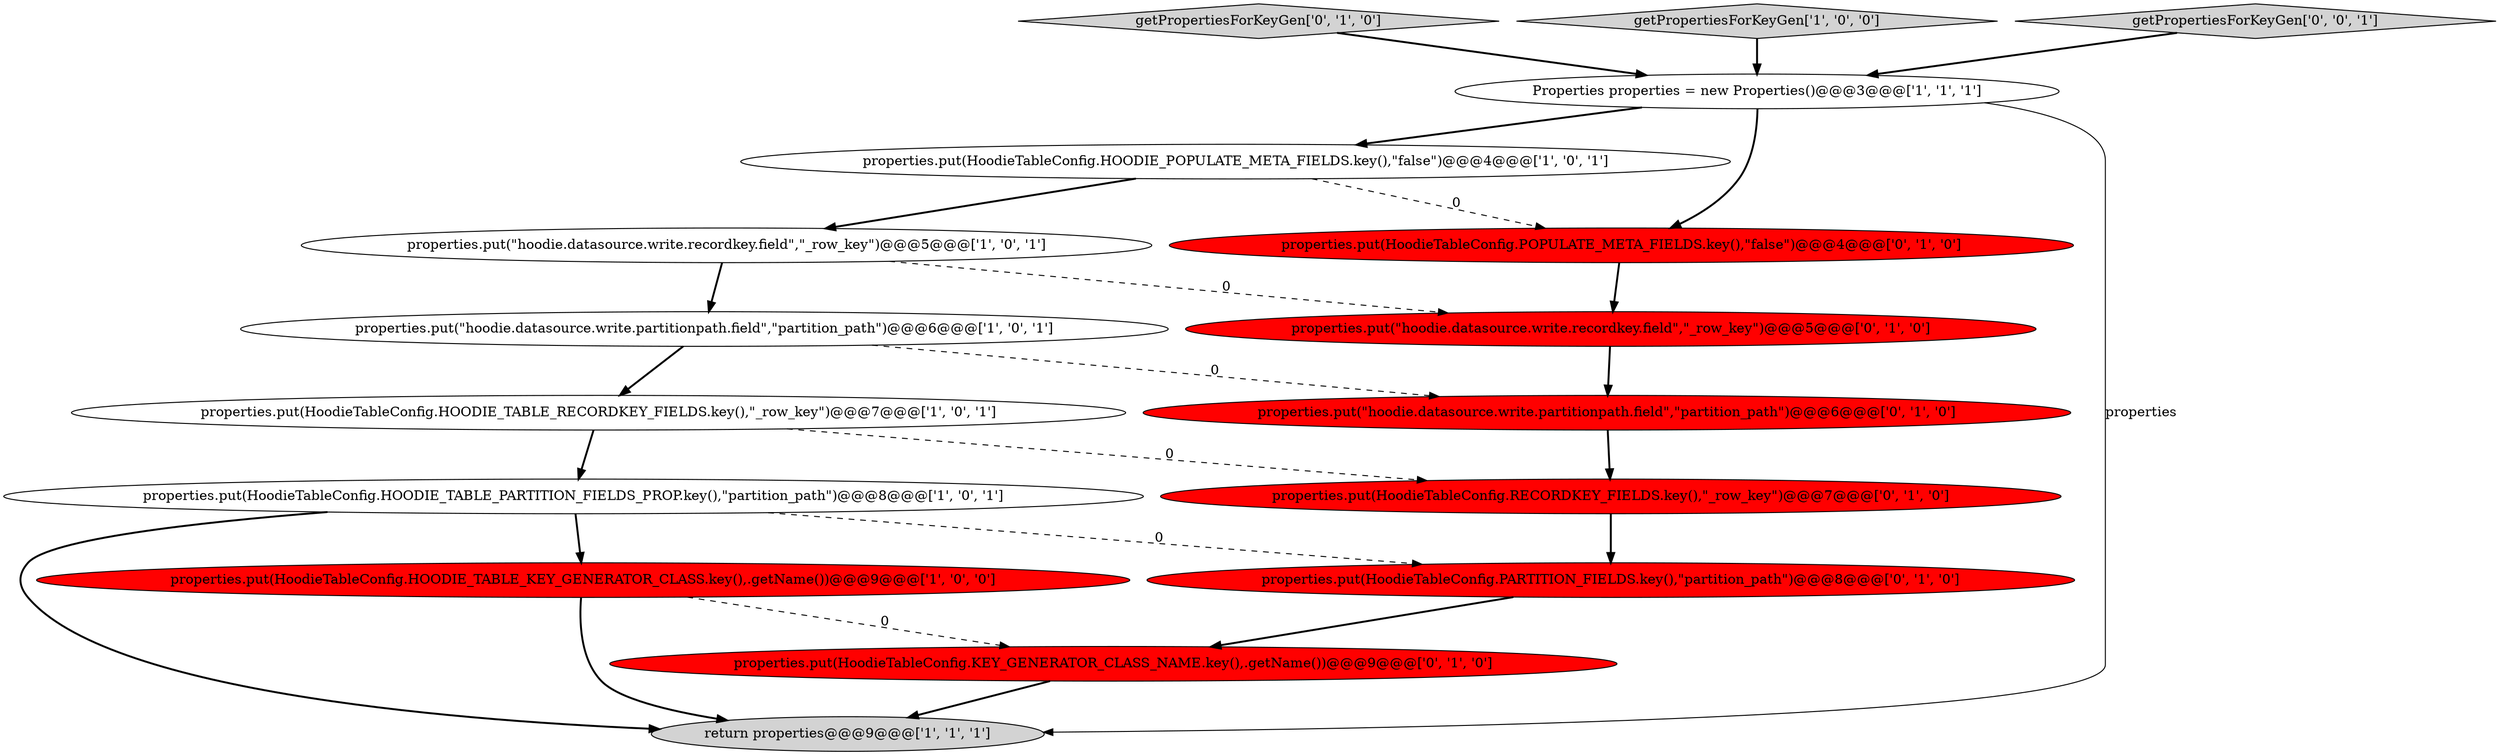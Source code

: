 digraph {
14 [style = filled, label = "properties.put(HoodieTableConfig.RECORDKEY_FIELDS.key(),\"_row_key\")@@@7@@@['0', '1', '0']", fillcolor = red, shape = ellipse image = "AAA1AAABBB2BBB"];
15 [style = filled, label = "getPropertiesForKeyGen['0', '1', '0']", fillcolor = lightgray, shape = diamond image = "AAA0AAABBB2BBB"];
13 [style = filled, label = "properties.put(HoodieTableConfig.PARTITION_FIELDS.key(),\"partition_path\")@@@8@@@['0', '1', '0']", fillcolor = red, shape = ellipse image = "AAA1AAABBB2BBB"];
5 [style = filled, label = "properties.put(\"hoodie.datasource.write.partitionpath.field\",\"partition_path\")@@@6@@@['1', '0', '1']", fillcolor = white, shape = ellipse image = "AAA0AAABBB1BBB"];
2 [style = filled, label = "getPropertiesForKeyGen['1', '0', '0']", fillcolor = lightgray, shape = diamond image = "AAA0AAABBB1BBB"];
0 [style = filled, label = "properties.put(HoodieTableConfig.HOODIE_POPULATE_META_FIELDS.key(),\"false\")@@@4@@@['1', '0', '1']", fillcolor = white, shape = ellipse image = "AAA0AAABBB1BBB"];
10 [style = filled, label = "properties.put(HoodieTableConfig.KEY_GENERATOR_CLASS_NAME.key(),.getName())@@@9@@@['0', '1', '0']", fillcolor = red, shape = ellipse image = "AAA1AAABBB2BBB"];
11 [style = filled, label = "properties.put(HoodieTableConfig.POPULATE_META_FIELDS.key(),\"false\")@@@4@@@['0', '1', '0']", fillcolor = red, shape = ellipse image = "AAA1AAABBB2BBB"];
6 [style = filled, label = "properties.put(\"hoodie.datasource.write.recordkey.field\",\"_row_key\")@@@5@@@['1', '0', '1']", fillcolor = white, shape = ellipse image = "AAA0AAABBB1BBB"];
3 [style = filled, label = "properties.put(HoodieTableConfig.HOODIE_TABLE_PARTITION_FIELDS_PROP.key(),\"partition_path\")@@@8@@@['1', '0', '1']", fillcolor = white, shape = ellipse image = "AAA0AAABBB1BBB"];
9 [style = filled, label = "properties.put(\"hoodie.datasource.write.partitionpath.field\",\"partition_path\")@@@6@@@['0', '1', '0']", fillcolor = red, shape = ellipse image = "AAA1AAABBB2BBB"];
7 [style = filled, label = "return properties@@@9@@@['1', '1', '1']", fillcolor = lightgray, shape = ellipse image = "AAA0AAABBB1BBB"];
12 [style = filled, label = "properties.put(\"hoodie.datasource.write.recordkey.field\",\"_row_key\")@@@5@@@['0', '1', '0']", fillcolor = red, shape = ellipse image = "AAA1AAABBB2BBB"];
1 [style = filled, label = "properties.put(HoodieTableConfig.HOODIE_TABLE_RECORDKEY_FIELDS.key(),\"_row_key\")@@@7@@@['1', '0', '1']", fillcolor = white, shape = ellipse image = "AAA0AAABBB1BBB"];
4 [style = filled, label = "Properties properties = new Properties()@@@3@@@['1', '1', '1']", fillcolor = white, shape = ellipse image = "AAA0AAABBB1BBB"];
16 [style = filled, label = "getPropertiesForKeyGen['0', '0', '1']", fillcolor = lightgray, shape = diamond image = "AAA0AAABBB3BBB"];
8 [style = filled, label = "properties.put(HoodieTableConfig.HOODIE_TABLE_KEY_GENERATOR_CLASS.key(),.getName())@@@9@@@['1', '0', '0']", fillcolor = red, shape = ellipse image = "AAA1AAABBB1BBB"];
13->10 [style = bold, label=""];
8->10 [style = dashed, label="0"];
1->14 [style = dashed, label="0"];
0->6 [style = bold, label=""];
4->7 [style = solid, label="properties"];
1->3 [style = bold, label=""];
5->9 [style = dashed, label="0"];
11->12 [style = bold, label=""];
0->11 [style = dashed, label="0"];
12->9 [style = bold, label=""];
3->13 [style = dashed, label="0"];
2->4 [style = bold, label=""];
10->7 [style = bold, label=""];
8->7 [style = bold, label=""];
4->0 [style = bold, label=""];
6->12 [style = dashed, label="0"];
5->1 [style = bold, label=""];
6->5 [style = bold, label=""];
3->7 [style = bold, label=""];
3->8 [style = bold, label=""];
15->4 [style = bold, label=""];
9->14 [style = bold, label=""];
14->13 [style = bold, label=""];
16->4 [style = bold, label=""];
4->11 [style = bold, label=""];
}

